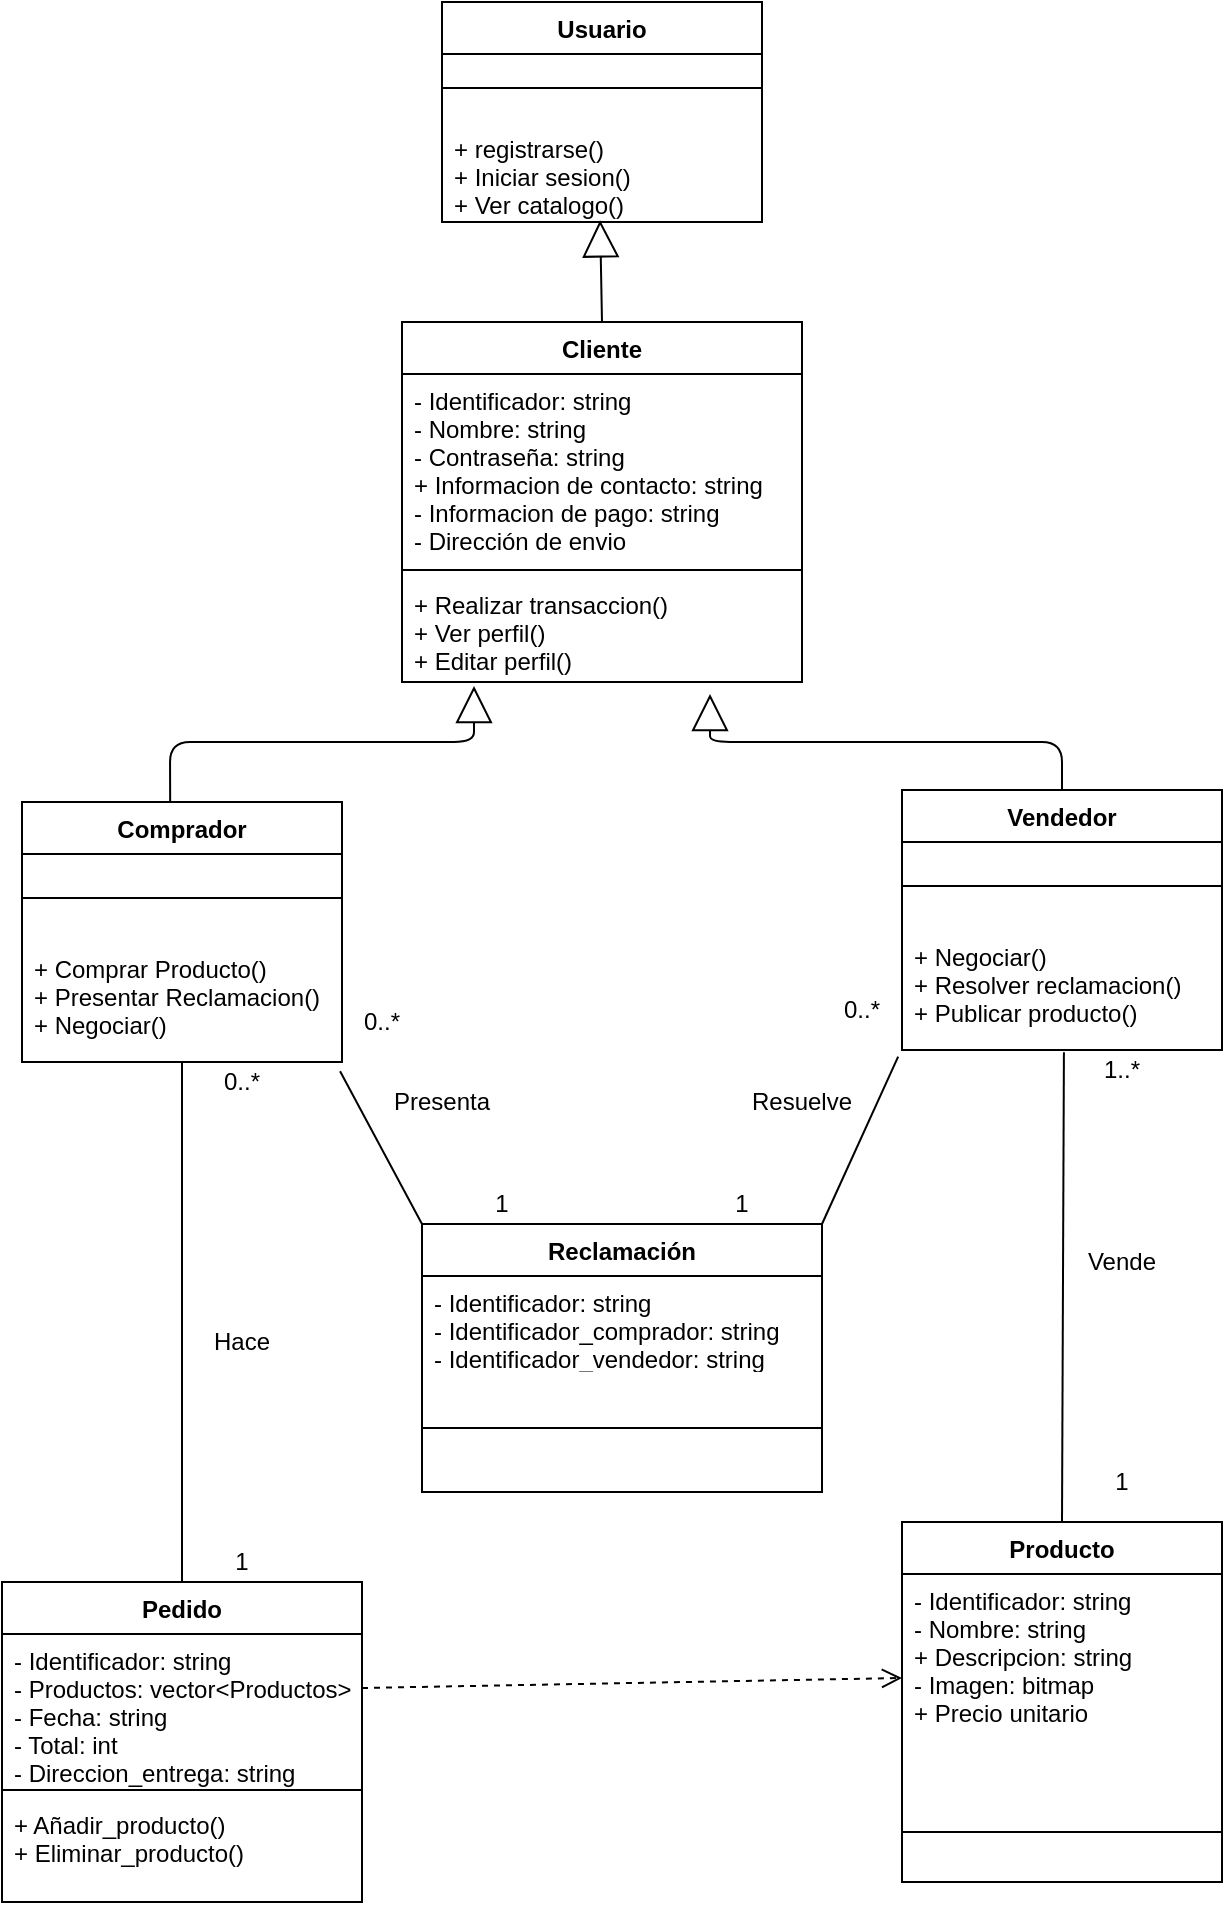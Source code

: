 <mxfile version="14.5.7" type="github">
  <diagram name="Page-1" id="c4acf3e9-155e-7222-9cf6-157b1a14988f">
    <mxGraphModel dx="2200" dy="804" grid="1" gridSize="10" guides="1" tooltips="1" connect="1" arrows="1" fold="1" page="1" pageScale="1" pageWidth="850" pageHeight="1100" background="#ffffff" math="0" shadow="0">
      <root>
        <mxCell id="0" />
        <mxCell id="1" parent="0" />
        <mxCell id="9jDJXPcybDQXe_UHXb4w-1" value="Usuario" style="swimlane;fontStyle=1;align=center;verticalAlign=top;childLayout=stackLayout;horizontal=1;startSize=26;horizontalStack=0;resizeParent=1;resizeParentMax=0;resizeLast=0;collapsible=1;marginBottom=0;" parent="1" vertex="1">
          <mxGeometry x="120" y="70" width="160" height="110" as="geometry" />
        </mxCell>
        <mxCell id="9jDJXPcybDQXe_UHXb4w-3" value="" style="line;strokeWidth=1;fillColor=none;align=left;verticalAlign=middle;spacingTop=-1;spacingLeft=3;spacingRight=3;rotatable=0;labelPosition=right;points=[];portConstraint=eastwest;" parent="9jDJXPcybDQXe_UHXb4w-1" vertex="1">
          <mxGeometry y="26" width="160" height="34" as="geometry" />
        </mxCell>
        <mxCell id="9jDJXPcybDQXe_UHXb4w-4" value="+ registrarse()&#xa;+ Iniciar sesion()&#xa;+ Ver catalogo()" style="text;strokeColor=none;fillColor=none;align=left;verticalAlign=top;spacingLeft=4;spacingRight=4;overflow=hidden;rotatable=0;points=[[0,0.5],[1,0.5]];portConstraint=eastwest;" parent="9jDJXPcybDQXe_UHXb4w-1" vertex="1">
          <mxGeometry y="60" width="160" height="50" as="geometry" />
        </mxCell>
        <mxCell id="9jDJXPcybDQXe_UHXb4w-5" value="Cliente" style="swimlane;fontStyle=1;align=center;verticalAlign=top;childLayout=stackLayout;horizontal=1;startSize=26;horizontalStack=0;resizeParent=1;resizeParentMax=0;resizeLast=0;collapsible=1;marginBottom=0;" parent="1" vertex="1">
          <mxGeometry x="100" y="230" width="200" height="180" as="geometry" />
        </mxCell>
        <mxCell id="9jDJXPcybDQXe_UHXb4w-6" value="- Identificador: string&#xa;- Nombre: string&#xa;- Contraseña: string&#xa;+ Informacion de contacto: string&#xa;- Informacion de pago: string&#xa;- Dirección de envio" style="text;strokeColor=none;fillColor=none;align=left;verticalAlign=top;spacingLeft=4;spacingRight=4;overflow=hidden;rotatable=0;points=[[0,0.5],[1,0.5]];portConstraint=eastwest;" parent="9jDJXPcybDQXe_UHXb4w-5" vertex="1">
          <mxGeometry y="26" width="200" height="94" as="geometry" />
        </mxCell>
        <mxCell id="9jDJXPcybDQXe_UHXb4w-7" value="" style="line;strokeWidth=1;fillColor=none;align=left;verticalAlign=middle;spacingTop=-1;spacingLeft=3;spacingRight=3;rotatable=0;labelPosition=right;points=[];portConstraint=eastwest;" parent="9jDJXPcybDQXe_UHXb4w-5" vertex="1">
          <mxGeometry y="120" width="200" height="8" as="geometry" />
        </mxCell>
        <mxCell id="9jDJXPcybDQXe_UHXb4w-8" value="+ Realizar transaccion()&#xa;+ Ver perfil()&#xa;+ Editar perfil()" style="text;strokeColor=none;fillColor=none;align=left;verticalAlign=top;spacingLeft=4;spacingRight=4;overflow=hidden;rotatable=0;points=[[0,0.5],[1,0.5]];portConstraint=eastwest;" parent="9jDJXPcybDQXe_UHXb4w-5" vertex="1">
          <mxGeometry y="128" width="200" height="52" as="geometry" />
        </mxCell>
        <mxCell id="9jDJXPcybDQXe_UHXb4w-10" value="" style="endArrow=block;endSize=16;endFill=0;html=1;exitX=0.5;exitY=0;exitDx=0;exitDy=0;entryX=0.494;entryY=0.983;entryDx=0;entryDy=0;entryPerimeter=0;" parent="1" source="9jDJXPcybDQXe_UHXb4w-5" target="9jDJXPcybDQXe_UHXb4w-4" edge="1">
          <mxGeometry width="160" relative="1" as="geometry">
            <mxPoint x="290" y="570" as="sourcePoint" />
            <mxPoint x="450" y="570" as="targetPoint" />
            <Array as="points" />
          </mxGeometry>
        </mxCell>
        <mxCell id="9jDJXPcybDQXe_UHXb4w-11" value="Comprador" style="swimlane;fontStyle=1;align=center;verticalAlign=top;childLayout=stackLayout;horizontal=1;startSize=26;horizontalStack=0;resizeParent=1;resizeParentMax=0;resizeLast=0;collapsible=1;marginBottom=0;" parent="1" vertex="1">
          <mxGeometry x="-90" y="470" width="160" height="130" as="geometry" />
        </mxCell>
        <mxCell id="9jDJXPcybDQXe_UHXb4w-13" value="" style="line;strokeWidth=1;fillColor=none;align=left;verticalAlign=middle;spacingTop=-1;spacingLeft=3;spacingRight=3;rotatable=0;labelPosition=right;points=[];portConstraint=eastwest;" parent="9jDJXPcybDQXe_UHXb4w-11" vertex="1">
          <mxGeometry y="26" width="160" height="44" as="geometry" />
        </mxCell>
        <mxCell id="9jDJXPcybDQXe_UHXb4w-14" value="+ Comprar Producto()&#xa;+ Presentar Reclamacion()&#xa;+ Negociar()" style="text;strokeColor=none;fillColor=none;align=left;verticalAlign=top;spacingLeft=4;spacingRight=4;overflow=hidden;rotatable=0;points=[[0,0.5],[1,0.5]];portConstraint=eastwest;" parent="9jDJXPcybDQXe_UHXb4w-11" vertex="1">
          <mxGeometry y="70" width="160" height="60" as="geometry" />
        </mxCell>
        <mxCell id="9jDJXPcybDQXe_UHXb4w-15" value="Vendedor" style="swimlane;fontStyle=1;align=center;verticalAlign=top;childLayout=stackLayout;horizontal=1;startSize=26;horizontalStack=0;resizeParent=1;resizeParentMax=0;resizeLast=0;collapsible=1;marginBottom=0;" parent="1" vertex="1">
          <mxGeometry x="350" y="464" width="160" height="130" as="geometry" />
        </mxCell>
        <mxCell id="9jDJXPcybDQXe_UHXb4w-17" value="" style="line;strokeWidth=1;fillColor=none;align=left;verticalAlign=middle;spacingTop=-1;spacingLeft=3;spacingRight=3;rotatable=0;labelPosition=right;points=[];portConstraint=eastwest;" parent="9jDJXPcybDQXe_UHXb4w-15" vertex="1">
          <mxGeometry y="26" width="160" height="44" as="geometry" />
        </mxCell>
        <mxCell id="9jDJXPcybDQXe_UHXb4w-18" value="+ Negociar()&#xa;+ Resolver reclamacion()&#xa;+ Publicar producto()" style="text;strokeColor=none;fillColor=none;align=left;verticalAlign=top;spacingLeft=4;spacingRight=4;overflow=hidden;rotatable=0;points=[[0,0.5],[1,0.5]];portConstraint=eastwest;" parent="9jDJXPcybDQXe_UHXb4w-15" vertex="1">
          <mxGeometry y="70" width="160" height="60" as="geometry" />
        </mxCell>
        <mxCell id="9jDJXPcybDQXe_UHXb4w-19" value="" style="endArrow=block;endSize=16;endFill=0;html=1;exitX=0.5;exitY=0;exitDx=0;exitDy=0;entryX=0.77;entryY=1.115;entryDx=0;entryDy=0;entryPerimeter=0;" parent="1" source="9jDJXPcybDQXe_UHXb4w-15" target="9jDJXPcybDQXe_UHXb4w-8" edge="1">
          <mxGeometry width="160" relative="1" as="geometry">
            <mxPoint x="210" y="280" as="sourcePoint" />
            <mxPoint x="209.04" y="189.15" as="targetPoint" />
            <Array as="points">
              <mxPoint x="430" y="440" />
              <mxPoint x="254" y="440" />
            </Array>
          </mxGeometry>
        </mxCell>
        <mxCell id="9jDJXPcybDQXe_UHXb4w-20" value="" style="endArrow=block;endSize=16;endFill=0;html=1;exitX=0.463;exitY=0;exitDx=0;exitDy=0;entryX=0.18;entryY=1.038;entryDx=0;entryDy=0;entryPerimeter=0;exitPerimeter=0;" parent="1" source="9jDJXPcybDQXe_UHXb4w-11" target="9jDJXPcybDQXe_UHXb4w-8" edge="1">
          <mxGeometry width="160" relative="1" as="geometry">
            <mxPoint x="220" y="290" as="sourcePoint" />
            <mxPoint x="219.04" y="199.15" as="targetPoint" />
            <Array as="points">
              <mxPoint x="-16" y="440" />
              <mxPoint x="136" y="440" />
            </Array>
          </mxGeometry>
        </mxCell>
        <mxCell id="9jDJXPcybDQXe_UHXb4w-25" value="Producto" style="swimlane;fontStyle=1;align=center;verticalAlign=top;childLayout=stackLayout;horizontal=1;startSize=26;horizontalStack=0;resizeParent=1;resizeParentMax=0;resizeLast=0;collapsible=1;marginBottom=0;" parent="1" vertex="1">
          <mxGeometry x="350" y="830" width="160" height="180" as="geometry" />
        </mxCell>
        <mxCell id="9jDJXPcybDQXe_UHXb4w-26" value="- Identificador: string&#xa;- Nombre: string&#xa;+ Descripcion: string&#xa;- Imagen: bitmap&#xa;+ Precio unitario&#xa;" style="text;strokeColor=none;fillColor=none;align=left;verticalAlign=top;spacingLeft=4;spacingRight=4;overflow=hidden;rotatable=0;points=[[0,0.5],[1,0.5]];portConstraint=eastwest;" parent="9jDJXPcybDQXe_UHXb4w-25" vertex="1">
          <mxGeometry y="26" width="160" height="104" as="geometry" />
        </mxCell>
        <mxCell id="9jDJXPcybDQXe_UHXb4w-27" value="" style="line;strokeWidth=1;fillColor=none;align=left;verticalAlign=middle;spacingTop=-1;spacingLeft=3;spacingRight=3;rotatable=0;labelPosition=right;points=[];portConstraint=eastwest;" parent="9jDJXPcybDQXe_UHXb4w-25" vertex="1">
          <mxGeometry y="130" width="160" height="50" as="geometry" />
        </mxCell>
        <mxCell id="9jDJXPcybDQXe_UHXb4w-32" value="" style="html=1;verticalAlign=bottom;endArrow=open;dashed=1;endSize=8;entryX=0;entryY=0.5;entryDx=0;entryDy=0;exitX=1;exitY=0.5;exitDx=0;exitDy=0;" parent="1" target="9jDJXPcybDQXe_UHXb4w-26" edge="1">
          <mxGeometry relative="1" as="geometry">
            <mxPoint x="80" y="913" as="sourcePoint" />
            <mxPoint x="120" y="740" as="targetPoint" />
          </mxGeometry>
        </mxCell>
        <mxCell id="9jDJXPcybDQXe_UHXb4w-34" value="" style="endArrow=none;html=1;exitX=0.5;exitY=0;exitDx=0;exitDy=0;" parent="1" target="9jDJXPcybDQXe_UHXb4w-14" edge="1">
          <mxGeometry width="50" height="50" relative="1" as="geometry">
            <mxPoint x="-10" y="860" as="sourcePoint" />
            <mxPoint x="40" y="590" as="targetPoint" />
          </mxGeometry>
        </mxCell>
        <mxCell id="9jDJXPcybDQXe_UHXb4w-35" value="0..*" style="text;html=1;strokeColor=none;fillColor=none;align=center;verticalAlign=middle;whiteSpace=wrap;rounded=0;" parent="1" vertex="1">
          <mxGeometry y="600" width="40" height="20" as="geometry" />
        </mxCell>
        <mxCell id="9jDJXPcybDQXe_UHXb4w-36" value="1" style="text;html=1;strokeColor=none;fillColor=none;align=center;verticalAlign=middle;whiteSpace=wrap;rounded=0;" parent="1" vertex="1">
          <mxGeometry y="840" width="40" height="20" as="geometry" />
        </mxCell>
        <mxCell id="9jDJXPcybDQXe_UHXb4w-37" value="Hace" style="text;html=1;strokeColor=none;fillColor=none;align=center;verticalAlign=middle;whiteSpace=wrap;rounded=0;" parent="1" vertex="1">
          <mxGeometry y="730" width="40" height="20" as="geometry" />
        </mxCell>
        <mxCell id="9jDJXPcybDQXe_UHXb4w-38" value="" style="endArrow=none;html=1;exitX=0.5;exitY=0;exitDx=0;exitDy=0;entryX=0.506;entryY=1.018;entryDx=0;entryDy=0;entryPerimeter=0;" parent="1" source="9jDJXPcybDQXe_UHXb4w-25" target="9jDJXPcybDQXe_UHXb4w-18" edge="1">
          <mxGeometry width="50" height="50" relative="1" as="geometry">
            <mxPoint x="390" y="690" as="sourcePoint" />
            <mxPoint x="390" y="556" as="targetPoint" />
          </mxGeometry>
        </mxCell>
        <mxCell id="9jDJXPcybDQXe_UHXb4w-39" value="1..*" style="text;html=1;strokeColor=none;fillColor=none;align=center;verticalAlign=middle;whiteSpace=wrap;rounded=0;" parent="1" vertex="1">
          <mxGeometry x="440" y="594" width="40" height="20" as="geometry" />
        </mxCell>
        <mxCell id="9jDJXPcybDQXe_UHXb4w-40" value="1" style="text;html=1;strokeColor=none;fillColor=none;align=center;verticalAlign=middle;whiteSpace=wrap;rounded=0;" parent="1" vertex="1">
          <mxGeometry x="440" y="800" width="40" height="20" as="geometry" />
        </mxCell>
        <mxCell id="9jDJXPcybDQXe_UHXb4w-41" value="Vende" style="text;html=1;strokeColor=none;fillColor=none;align=center;verticalAlign=middle;whiteSpace=wrap;rounded=0;" parent="1" vertex="1">
          <mxGeometry x="440" y="690" width="40" height="20" as="geometry" />
        </mxCell>
        <mxCell id="9jDJXPcybDQXe_UHXb4w-42" value="Reclamación" style="swimlane;fontStyle=1;align=center;verticalAlign=top;childLayout=stackLayout;horizontal=1;startSize=26;horizontalStack=0;resizeParent=1;resizeParentMax=0;resizeLast=0;collapsible=1;marginBottom=0;" parent="1" vertex="1">
          <mxGeometry x="110" y="681" width="200" height="134" as="geometry" />
        </mxCell>
        <mxCell id="9jDJXPcybDQXe_UHXb4w-43" value="- Identificador: string&#xa;- Identificador_comprador: string&#xa;- Identificador_vendedor: string&#xa;&#xa;&#xa;" style="text;strokeColor=none;fillColor=none;align=left;verticalAlign=top;spacingLeft=4;spacingRight=4;overflow=hidden;rotatable=0;points=[[0,0.5],[1,0.5]];portConstraint=eastwest;" parent="9jDJXPcybDQXe_UHXb4w-42" vertex="1">
          <mxGeometry y="26" width="200" height="44" as="geometry" />
        </mxCell>
        <mxCell id="9jDJXPcybDQXe_UHXb4w-44" value="" style="line;strokeWidth=1;fillColor=none;align=left;verticalAlign=middle;spacingTop=-1;spacingLeft=3;spacingRight=3;rotatable=0;labelPosition=right;points=[];portConstraint=eastwest;" parent="9jDJXPcybDQXe_UHXb4w-42" vertex="1">
          <mxGeometry y="70" width="200" height="64" as="geometry" />
        </mxCell>
        <mxCell id="9jDJXPcybDQXe_UHXb4w-46" value="" style="endArrow=none;html=1;exitX=0.994;exitY=1.077;exitDx=0;exitDy=0;exitPerimeter=0;entryX=0;entryY=0;entryDx=0;entryDy=0;" parent="1" source="9jDJXPcybDQXe_UHXb4w-14" target="9jDJXPcybDQXe_UHXb4w-42" edge="1">
          <mxGeometry width="50" height="50" relative="1" as="geometry">
            <mxPoint x="530" y="710" as="sourcePoint" />
            <mxPoint x="580" y="660" as="targetPoint" />
          </mxGeometry>
        </mxCell>
        <mxCell id="9jDJXPcybDQXe_UHXb4w-47" value="" style="endArrow=none;html=1;entryX=-0.012;entryY=1.055;entryDx=0;entryDy=0;entryPerimeter=0;exitX=1;exitY=0;exitDx=0;exitDy=0;" parent="1" source="9jDJXPcybDQXe_UHXb4w-42" target="9jDJXPcybDQXe_UHXb4w-18" edge="1">
          <mxGeometry width="50" height="50" relative="1" as="geometry">
            <mxPoint x="250" y="600" as="sourcePoint" />
            <mxPoint x="300" y="550" as="targetPoint" />
          </mxGeometry>
        </mxCell>
        <mxCell id="9jDJXPcybDQXe_UHXb4w-48" value="Presenta" style="text;html=1;strokeColor=none;fillColor=none;align=center;verticalAlign=middle;whiteSpace=wrap;rounded=0;" parent="1" vertex="1">
          <mxGeometry x="100" y="610" width="40" height="20" as="geometry" />
        </mxCell>
        <mxCell id="9jDJXPcybDQXe_UHXb4w-49" value="1" style="text;html=1;strokeColor=none;fillColor=none;align=center;verticalAlign=middle;whiteSpace=wrap;rounded=0;" parent="1" vertex="1">
          <mxGeometry x="130" y="661" width="40" height="20" as="geometry" />
        </mxCell>
        <mxCell id="9jDJXPcybDQXe_UHXb4w-50" value="0..*" style="text;html=1;strokeColor=none;fillColor=none;align=center;verticalAlign=middle;whiteSpace=wrap;rounded=0;" parent="1" vertex="1">
          <mxGeometry x="70" y="570" width="40" height="20" as="geometry" />
        </mxCell>
        <mxCell id="9jDJXPcybDQXe_UHXb4w-51" value="Resuelve" style="text;html=1;strokeColor=none;fillColor=none;align=center;verticalAlign=middle;whiteSpace=wrap;rounded=0;" parent="1" vertex="1">
          <mxGeometry x="280" y="610" width="40" height="20" as="geometry" />
        </mxCell>
        <mxCell id="9jDJXPcybDQXe_UHXb4w-52" value="1" style="text;html=1;strokeColor=none;fillColor=none;align=center;verticalAlign=middle;whiteSpace=wrap;rounded=0;" parent="1" vertex="1">
          <mxGeometry x="250" y="661" width="40" height="20" as="geometry" />
        </mxCell>
        <mxCell id="9jDJXPcybDQXe_UHXb4w-53" value="0..*" style="text;html=1;strokeColor=none;fillColor=none;align=center;verticalAlign=middle;whiteSpace=wrap;rounded=0;" parent="1" vertex="1">
          <mxGeometry x="310" y="564" width="40" height="20" as="geometry" />
        </mxCell>
        <mxCell id="NnEW4XAB-Z6LT6ZO6O5--1" value="Pedido" style="swimlane;fontStyle=1;align=center;verticalAlign=top;childLayout=stackLayout;horizontal=1;startSize=26;horizontalStack=0;resizeParent=1;resizeParentMax=0;resizeLast=0;collapsible=1;marginBottom=0;" vertex="1" parent="1">
          <mxGeometry x="-100" y="860" width="180" height="160" as="geometry" />
        </mxCell>
        <mxCell id="NnEW4XAB-Z6LT6ZO6O5--2" value="- Identificador: string&#xa;- Productos: vector&lt;Productos&gt;&#xa;- Fecha: string&#xa;- Total: int&#xa;- Direccion_entrega: string&#xa;" style="text;strokeColor=none;fillColor=none;align=left;verticalAlign=top;spacingLeft=4;spacingRight=4;overflow=hidden;rotatable=0;points=[[0,0.5],[1,0.5]];portConstraint=eastwest;" vertex="1" parent="NnEW4XAB-Z6LT6ZO6O5--1">
          <mxGeometry y="26" width="180" height="74" as="geometry" />
        </mxCell>
        <mxCell id="NnEW4XAB-Z6LT6ZO6O5--3" value="" style="line;strokeWidth=1;fillColor=none;align=left;verticalAlign=middle;spacingTop=-1;spacingLeft=3;spacingRight=3;rotatable=0;labelPosition=right;points=[];portConstraint=eastwest;" vertex="1" parent="NnEW4XAB-Z6LT6ZO6O5--1">
          <mxGeometry y="100" width="180" height="8" as="geometry" />
        </mxCell>
        <mxCell id="NnEW4XAB-Z6LT6ZO6O5--4" value="+ Añadir_producto()&#xa;+ Eliminar_producto()&#xa;" style="text;strokeColor=none;fillColor=none;align=left;verticalAlign=top;spacingLeft=4;spacingRight=4;overflow=hidden;rotatable=0;points=[[0,0.5],[1,0.5]];portConstraint=eastwest;" vertex="1" parent="NnEW4XAB-Z6LT6ZO6O5--1">
          <mxGeometry y="108" width="180" height="52" as="geometry" />
        </mxCell>
      </root>
    </mxGraphModel>
  </diagram>
</mxfile>
